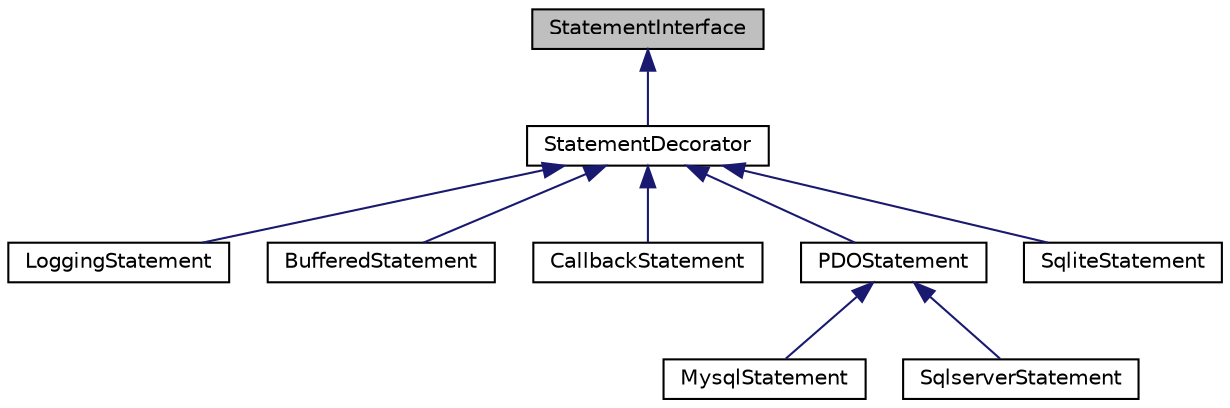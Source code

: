 digraph "StatementInterface"
{
  edge [fontname="Helvetica",fontsize="10",labelfontname="Helvetica",labelfontsize="10"];
  node [fontname="Helvetica",fontsize="10",shape=record];
  Node1 [label="StatementInterface",height=0.2,width=0.4,color="black", fillcolor="grey75", style="filled", fontcolor="black"];
  Node1 -> Node2 [dir="back",color="midnightblue",fontsize="10",style="solid",fontname="Helvetica"];
  Node2 [label="StatementDecorator",height=0.2,width=0.4,color="black", fillcolor="white", style="filled",URL="$class_cake_1_1_database_1_1_statement_1_1_statement_decorator.html"];
  Node2 -> Node3 [dir="back",color="midnightblue",fontsize="10",style="solid",fontname="Helvetica"];
  Node3 [label="LoggingStatement",height=0.2,width=0.4,color="black", fillcolor="white", style="filled",URL="$class_cake_1_1_database_1_1_log_1_1_logging_statement.html"];
  Node2 -> Node4 [dir="back",color="midnightblue",fontsize="10",style="solid",fontname="Helvetica"];
  Node4 [label="BufferedStatement",height=0.2,width=0.4,color="black", fillcolor="white", style="filled",URL="$class_cake_1_1_database_1_1_statement_1_1_buffered_statement.html"];
  Node2 -> Node5 [dir="back",color="midnightblue",fontsize="10",style="solid",fontname="Helvetica"];
  Node5 [label="CallbackStatement",height=0.2,width=0.4,color="black", fillcolor="white", style="filled",URL="$class_cake_1_1_database_1_1_statement_1_1_callback_statement.html"];
  Node2 -> Node6 [dir="back",color="midnightblue",fontsize="10",style="solid",fontname="Helvetica"];
  Node6 [label="PDOStatement",height=0.2,width=0.4,color="black", fillcolor="white", style="filled",URL="$class_cake_1_1_database_1_1_statement_1_1_p_d_o_statement.html"];
  Node6 -> Node7 [dir="back",color="midnightblue",fontsize="10",style="solid",fontname="Helvetica"];
  Node7 [label="MysqlStatement",height=0.2,width=0.4,color="black", fillcolor="white", style="filled",URL="$class_cake_1_1_database_1_1_statement_1_1_mysql_statement.html"];
  Node6 -> Node8 [dir="back",color="midnightblue",fontsize="10",style="solid",fontname="Helvetica"];
  Node8 [label="SqlserverStatement",height=0.2,width=0.4,color="black", fillcolor="white", style="filled",URL="$class_cake_1_1_database_1_1_statement_1_1_sqlserver_statement.html"];
  Node2 -> Node9 [dir="back",color="midnightblue",fontsize="10",style="solid",fontname="Helvetica"];
  Node9 [label="SqliteStatement",height=0.2,width=0.4,color="black", fillcolor="white", style="filled",URL="$class_cake_1_1_database_1_1_statement_1_1_sqlite_statement.html"];
}
